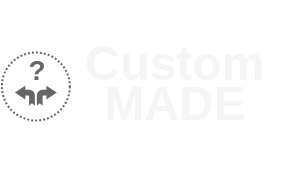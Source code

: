 <mxfile version="13.0.1" type="device"><diagram id="DMRTVL-Fflz_VtOPHfIx" name="Page-1"><mxGraphModel dx="191" dy="117" grid="1" gridSize="10" guides="1" tooltips="1" connect="1" arrows="1" fold="1" page="1" pageScale="1" pageWidth="850" pageHeight="1100" math="0" shadow="0"><root><mxCell id="0"/><mxCell id="1" parent="0"/><mxCell id="o0m-Q0coYIVBU3RR0BmP-12" value="" style="ellipse;whiteSpace=wrap;html=1;aspect=fixed;labelBackgroundColor=none;strokeColor=#666666;fillColor=none;fontSize=14;gradientColor=none;dashed=1;strokeWidth=1;dashPattern=1 1;perimeterSpacing=0;" parent="1" vertex="1"><mxGeometry x="-0.07" y="116.25" width="34" height="34" as="geometry"/></mxCell><mxCell id="o0m-Q0coYIVBU3RR0BmP-1" value="&lt;h1&gt;&amp;nbsp; &amp;nbsp;ustom&amp;nbsp;&lt;br&gt;&lt;br&gt;&lt;/h1&gt;" style="text;html=1;align=center;verticalAlign=middle;resizable=0;points=[];autosize=1;fillColor=none;strokeColor=none;fontColor=#F5F5F5;labelBackgroundColor=none;opacity=0;" parent="1" vertex="1"><mxGeometry x="63" y="125.5" width="50" height="20" as="geometry"/></mxCell><mxCell id="o0m-Q0coYIVBU3RR0BmP-6" value="" style="html=1;shadow=0;dashed=0;align=center;verticalAlign=middle;shape=mxgraph.arrows2.bendArrow;dy=1.44;dx=5.22;notch=1.29;arrowHead=6.85;rounded=1;labelBackgroundColor=none;strokeColor=none;fillColor=#666666;fontSize=60;aspect=fixed;flipH=0;fontColor=#CCCCCC;" parent="1" vertex="1"><mxGeometry x="17.43" y="132.87" width="10" height="10" as="geometry"/></mxCell><mxCell id="o0m-Q0coYIVBU3RR0BmP-8" value="" style="html=1;shadow=0;dashed=0;align=center;verticalAlign=middle;shape=mxgraph.arrows2.bendArrow;dy=1.44;dx=5.22;notch=1.21;arrowHead=6.85;rounded=1;labelBackgroundColor=none;strokeColor=none;fillColor=#666666;fontSize=60;aspect=fixed;flipH=1;fontColor=#CCCCCC;" parent="1" vertex="1"><mxGeometry x="6.43" y="132.87" width="10" height="10" as="geometry"/></mxCell><mxCell id="o0m-Q0coYIVBU3RR0BmP-9" value="&lt;h1&gt;C&amp;nbsp; &amp;nbsp; &amp;nbsp; &amp;nbsp; &amp;nbsp; &amp;nbsp;&amp;nbsp;&amp;nbsp;&lt;/h1&gt;" style="text;html=1;align=center;verticalAlign=middle;resizable=0;points=[];autosize=1;fillColor=none;strokeColor=none;fontColor=#F5F5F5;" parent="1" vertex="1"><mxGeometry x="63" y="114.5" width="60" height="15" as="geometry"/></mxCell><mxCell id="o0m-Q0coYIVBU3RR0BmP-11" value="&lt;h1 style=&quot;font-size: 14px;&quot;&gt;?&lt;/h1&gt;" style="text;html=1;align=center;verticalAlign=middle;resizable=0;points=[];autosize=1;fillColor=none;strokeColor=none;fontColor=#666666;fontSize=14;aspect=fixed;labelBackgroundColor=none;" parent="1" vertex="1"><mxGeometry x="11.93" y="114.87" width="10" height="20" as="geometry"/></mxCell><mxCell id="o0m-Q0coYIVBU3RR0BmP-15" value="&lt;h1&gt;MADE&lt;/h1&gt;" style="text;html=1;align=center;verticalAlign=middle;resizable=0;points=[];autosize=1;fillColor=none;strokeColor=none;fontColor=#F5F5F5;" parent="1" vertex="1"><mxGeometry x="41" y="132.12" width="90" height="20" as="geometry"/></mxCell><mxCell id="o0m-Q0coYIVBU3RR0BmP-16" value="" style="rounded=0;whiteSpace=wrap;html=1;dashed=1;dashPattern=1 1;labelBackgroundColor=none;strokeColor=none;strokeWidth=1;fillColor=none;gradientColor=none;fontFamily=Verdana;fontSize=14;fontColor=#F5F5F5;" parent="1" vertex="1"><mxGeometry y="115.12" width="130" height="36.88" as="geometry"/></mxCell></root></mxGraphModel></diagram></mxfile>